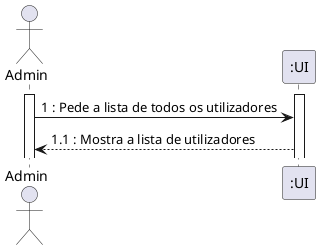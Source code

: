 @startuml
actor "Admin" as OE

activate OE
activate ":UI"
OE -> ":UI" : 1 : Pede a lista de todos os utilizadores
":UI" --> OE : 1.1 : Mostra a lista de utilizadores

@enduml